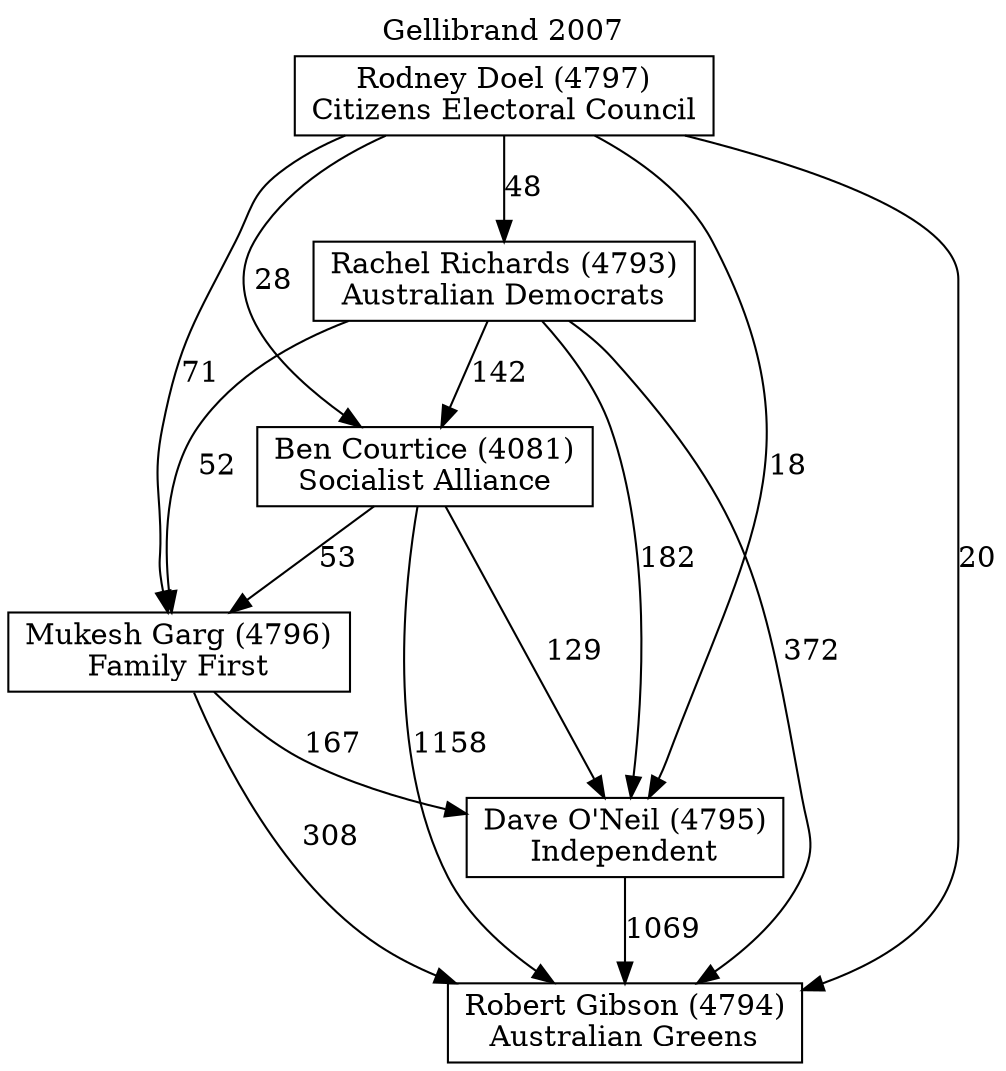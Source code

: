 // House preference flow
digraph "Robert Gibson (4794)_Gellibrand_2007" {
	graph [label="Gellibrand 2007" labelloc=t mclimit=10]
	node [shape=box]
	"Ben Courtice (4081)" [label="Ben Courtice (4081)
Socialist Alliance"]
	"Dave O'Neil (4795)" [label="Dave O'Neil (4795)
Independent"]
	"Mukesh Garg (4796)" [label="Mukesh Garg (4796)
Family First"]
	"Rachel Richards (4793)" [label="Rachel Richards (4793)
Australian Democrats"]
	"Robert Gibson (4794)" [label="Robert Gibson (4794)
Australian Greens"]
	"Rodney Doel (4797)" [label="Rodney Doel (4797)
Citizens Electoral Council"]
	"Ben Courtice (4081)" -> "Dave O'Neil (4795)" [label=129]
	"Ben Courtice (4081)" -> "Mukesh Garg (4796)" [label=53]
	"Ben Courtice (4081)" -> "Robert Gibson (4794)" [label=1158]
	"Dave O'Neil (4795)" -> "Robert Gibson (4794)" [label=1069]
	"Mukesh Garg (4796)" -> "Dave O'Neil (4795)" [label=167]
	"Mukesh Garg (4796)" -> "Robert Gibson (4794)" [label=308]
	"Rachel Richards (4793)" -> "Ben Courtice (4081)" [label=142]
	"Rachel Richards (4793)" -> "Dave O'Neil (4795)" [label=182]
	"Rachel Richards (4793)" -> "Mukesh Garg (4796)" [label=52]
	"Rachel Richards (4793)" -> "Robert Gibson (4794)" [label=372]
	"Rodney Doel (4797)" -> "Ben Courtice (4081)" [label=28]
	"Rodney Doel (4797)" -> "Dave O'Neil (4795)" [label=18]
	"Rodney Doel (4797)" -> "Mukesh Garg (4796)" [label=71]
	"Rodney Doel (4797)" -> "Rachel Richards (4793)" [label=48]
	"Rodney Doel (4797)" -> "Robert Gibson (4794)" [label=20]
}
